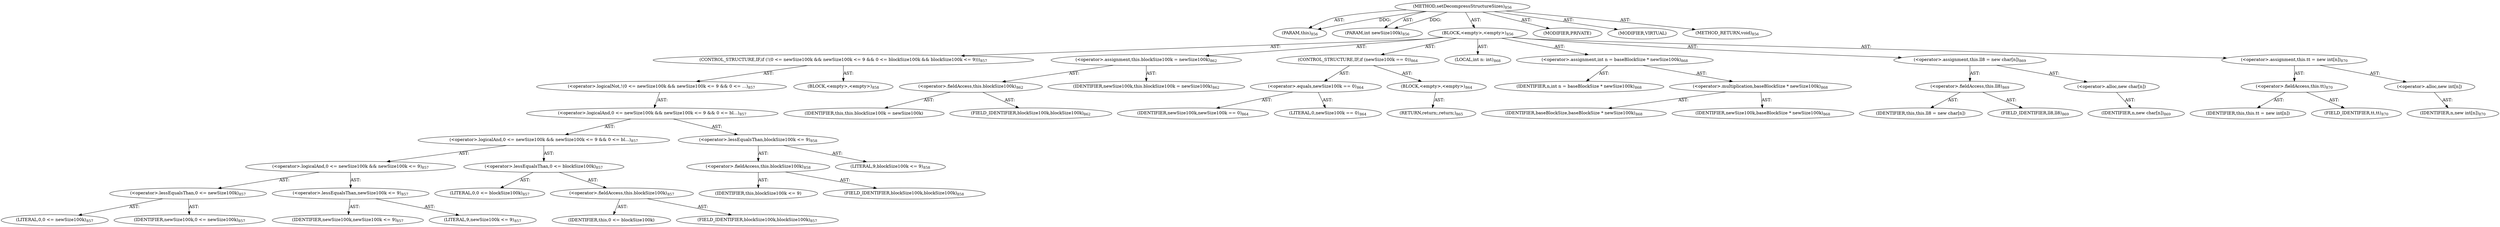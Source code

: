 digraph "setDecompressStructureSizes" {  
"111669149727" [label = <(METHOD,setDecompressStructureSizes)<SUB>856</SUB>> ]
"115964117027" [label = <(PARAM,this)<SUB>856</SUB>> ]
"115964117028" [label = <(PARAM,int newSize100k)<SUB>856</SUB>> ]
"25769803929" [label = <(BLOCK,&lt;empty&gt;,&lt;empty&gt;)<SUB>856</SUB>> ]
"47244640375" [label = <(CONTROL_STRUCTURE,IF,if (!(0 &lt;= newSize100k &amp;&amp; newSize100k &lt;= 9 &amp;&amp; 0 &lt;= blockSize100k &amp;&amp; blockSize100k &lt;= 9)))<SUB>857</SUB>> ]
"30064772081" [label = <(&lt;operator&gt;.logicalNot,!(0 &lt;= newSize100k &amp;&amp; newSize100k &lt;= 9 &amp;&amp; 0 &lt;= ...)<SUB>857</SUB>> ]
"30064772082" [label = <(&lt;operator&gt;.logicalAnd,0 &lt;= newSize100k &amp;&amp; newSize100k &lt;= 9 &amp;&amp; 0 &lt;= bl...)<SUB>857</SUB>> ]
"30064772083" [label = <(&lt;operator&gt;.logicalAnd,0 &lt;= newSize100k &amp;&amp; newSize100k &lt;= 9 &amp;&amp; 0 &lt;= bl...)<SUB>857</SUB>> ]
"30064772084" [label = <(&lt;operator&gt;.logicalAnd,0 &lt;= newSize100k &amp;&amp; newSize100k &lt;= 9)<SUB>857</SUB>> ]
"30064772085" [label = <(&lt;operator&gt;.lessEqualsThan,0 &lt;= newSize100k)<SUB>857</SUB>> ]
"90194313437" [label = <(LITERAL,0,0 &lt;= newSize100k)<SUB>857</SUB>> ]
"68719477496" [label = <(IDENTIFIER,newSize100k,0 &lt;= newSize100k)<SUB>857</SUB>> ]
"30064772086" [label = <(&lt;operator&gt;.lessEqualsThan,newSize100k &lt;= 9)<SUB>857</SUB>> ]
"68719477497" [label = <(IDENTIFIER,newSize100k,newSize100k &lt;= 9)<SUB>857</SUB>> ]
"90194313438" [label = <(LITERAL,9,newSize100k &lt;= 9)<SUB>857</SUB>> ]
"30064772087" [label = <(&lt;operator&gt;.lessEqualsThan,0 &lt;= blockSize100k)<SUB>857</SUB>> ]
"90194313439" [label = <(LITERAL,0,0 &lt;= blockSize100k)<SUB>857</SUB>> ]
"30064772088" [label = <(&lt;operator&gt;.fieldAccess,this.blockSize100k)<SUB>857</SUB>> ]
"68719477498" [label = <(IDENTIFIER,this,0 &lt;= blockSize100k)> ]
"55834575129" [label = <(FIELD_IDENTIFIER,blockSize100k,blockSize100k)<SUB>857</SUB>> ]
"30064772089" [label = <(&lt;operator&gt;.lessEqualsThan,blockSize100k &lt;= 9)<SUB>858</SUB>> ]
"30064772090" [label = <(&lt;operator&gt;.fieldAccess,this.blockSize100k)<SUB>858</SUB>> ]
"68719477499" [label = <(IDENTIFIER,this,blockSize100k &lt;= 9)> ]
"55834575130" [label = <(FIELD_IDENTIFIER,blockSize100k,blockSize100k)<SUB>858</SUB>> ]
"90194313440" [label = <(LITERAL,9,blockSize100k &lt;= 9)<SUB>858</SUB>> ]
"25769803930" [label = <(BLOCK,&lt;empty&gt;,&lt;empty&gt;)<SUB>858</SUB>> ]
"30064772091" [label = <(&lt;operator&gt;.assignment,this.blockSize100k = newSize100k)<SUB>862</SUB>> ]
"30064772092" [label = <(&lt;operator&gt;.fieldAccess,this.blockSize100k)<SUB>862</SUB>> ]
"68719477500" [label = <(IDENTIFIER,this,this.blockSize100k = newSize100k)> ]
"55834575131" [label = <(FIELD_IDENTIFIER,blockSize100k,blockSize100k)<SUB>862</SUB>> ]
"68719477501" [label = <(IDENTIFIER,newSize100k,this.blockSize100k = newSize100k)<SUB>862</SUB>> ]
"47244640376" [label = <(CONTROL_STRUCTURE,IF,if (newSize100k == 0))<SUB>864</SUB>> ]
"30064772093" [label = <(&lt;operator&gt;.equals,newSize100k == 0)<SUB>864</SUB>> ]
"68719477502" [label = <(IDENTIFIER,newSize100k,newSize100k == 0)<SUB>864</SUB>> ]
"90194313441" [label = <(LITERAL,0,newSize100k == 0)<SUB>864</SUB>> ]
"25769803931" [label = <(BLOCK,&lt;empty&gt;,&lt;empty&gt;)<SUB>864</SUB>> ]
"146028888074" [label = <(RETURN,return;,return;)<SUB>865</SUB>> ]
"94489280576" [label = <(LOCAL,int n: int)<SUB>868</SUB>> ]
"30064772094" [label = <(&lt;operator&gt;.assignment,int n = baseBlockSize * newSize100k)<SUB>868</SUB>> ]
"68719477503" [label = <(IDENTIFIER,n,int n = baseBlockSize * newSize100k)<SUB>868</SUB>> ]
"30064772095" [label = <(&lt;operator&gt;.multiplication,baseBlockSize * newSize100k)<SUB>868</SUB>> ]
"68719477504" [label = <(IDENTIFIER,baseBlockSize,baseBlockSize * newSize100k)<SUB>868</SUB>> ]
"68719477505" [label = <(IDENTIFIER,newSize100k,baseBlockSize * newSize100k)<SUB>868</SUB>> ]
"30064772096" [label = <(&lt;operator&gt;.assignment,this.ll8 = new char[n])<SUB>869</SUB>> ]
"30064772097" [label = <(&lt;operator&gt;.fieldAccess,this.ll8)<SUB>869</SUB>> ]
"68719477506" [label = <(IDENTIFIER,this,this.ll8 = new char[n])> ]
"55834575132" [label = <(FIELD_IDENTIFIER,ll8,ll8)<SUB>869</SUB>> ]
"30064772098" [label = <(&lt;operator&gt;.alloc,new char[n])> ]
"68719477507" [label = <(IDENTIFIER,n,new char[n])<SUB>869</SUB>> ]
"30064772099" [label = <(&lt;operator&gt;.assignment,this.tt = new int[n])<SUB>870</SUB>> ]
"30064772100" [label = <(&lt;operator&gt;.fieldAccess,this.tt)<SUB>870</SUB>> ]
"68719477508" [label = <(IDENTIFIER,this,this.tt = new int[n])> ]
"55834575133" [label = <(FIELD_IDENTIFIER,tt,tt)<SUB>870</SUB>> ]
"30064772101" [label = <(&lt;operator&gt;.alloc,new int[n])> ]
"68719477509" [label = <(IDENTIFIER,n,new int[n])<SUB>870</SUB>> ]
"133143986280" [label = <(MODIFIER,PRIVATE)> ]
"133143986281" [label = <(MODIFIER,VIRTUAL)> ]
"128849018911" [label = <(METHOD_RETURN,void)<SUB>856</SUB>> ]
  "111669149727" -> "115964117027"  [ label = "AST: "] 
  "111669149727" -> "115964117028"  [ label = "AST: "] 
  "111669149727" -> "25769803929"  [ label = "AST: "] 
  "111669149727" -> "133143986280"  [ label = "AST: "] 
  "111669149727" -> "133143986281"  [ label = "AST: "] 
  "111669149727" -> "128849018911"  [ label = "AST: "] 
  "25769803929" -> "47244640375"  [ label = "AST: "] 
  "25769803929" -> "30064772091"  [ label = "AST: "] 
  "25769803929" -> "47244640376"  [ label = "AST: "] 
  "25769803929" -> "94489280576"  [ label = "AST: "] 
  "25769803929" -> "30064772094"  [ label = "AST: "] 
  "25769803929" -> "30064772096"  [ label = "AST: "] 
  "25769803929" -> "30064772099"  [ label = "AST: "] 
  "47244640375" -> "30064772081"  [ label = "AST: "] 
  "47244640375" -> "25769803930"  [ label = "AST: "] 
  "30064772081" -> "30064772082"  [ label = "AST: "] 
  "30064772082" -> "30064772083"  [ label = "AST: "] 
  "30064772082" -> "30064772089"  [ label = "AST: "] 
  "30064772083" -> "30064772084"  [ label = "AST: "] 
  "30064772083" -> "30064772087"  [ label = "AST: "] 
  "30064772084" -> "30064772085"  [ label = "AST: "] 
  "30064772084" -> "30064772086"  [ label = "AST: "] 
  "30064772085" -> "90194313437"  [ label = "AST: "] 
  "30064772085" -> "68719477496"  [ label = "AST: "] 
  "30064772086" -> "68719477497"  [ label = "AST: "] 
  "30064772086" -> "90194313438"  [ label = "AST: "] 
  "30064772087" -> "90194313439"  [ label = "AST: "] 
  "30064772087" -> "30064772088"  [ label = "AST: "] 
  "30064772088" -> "68719477498"  [ label = "AST: "] 
  "30064772088" -> "55834575129"  [ label = "AST: "] 
  "30064772089" -> "30064772090"  [ label = "AST: "] 
  "30064772089" -> "90194313440"  [ label = "AST: "] 
  "30064772090" -> "68719477499"  [ label = "AST: "] 
  "30064772090" -> "55834575130"  [ label = "AST: "] 
  "30064772091" -> "30064772092"  [ label = "AST: "] 
  "30064772091" -> "68719477501"  [ label = "AST: "] 
  "30064772092" -> "68719477500"  [ label = "AST: "] 
  "30064772092" -> "55834575131"  [ label = "AST: "] 
  "47244640376" -> "30064772093"  [ label = "AST: "] 
  "47244640376" -> "25769803931"  [ label = "AST: "] 
  "30064772093" -> "68719477502"  [ label = "AST: "] 
  "30064772093" -> "90194313441"  [ label = "AST: "] 
  "25769803931" -> "146028888074"  [ label = "AST: "] 
  "30064772094" -> "68719477503"  [ label = "AST: "] 
  "30064772094" -> "30064772095"  [ label = "AST: "] 
  "30064772095" -> "68719477504"  [ label = "AST: "] 
  "30064772095" -> "68719477505"  [ label = "AST: "] 
  "30064772096" -> "30064772097"  [ label = "AST: "] 
  "30064772096" -> "30064772098"  [ label = "AST: "] 
  "30064772097" -> "68719477506"  [ label = "AST: "] 
  "30064772097" -> "55834575132"  [ label = "AST: "] 
  "30064772098" -> "68719477507"  [ label = "AST: "] 
  "30064772099" -> "30064772100"  [ label = "AST: "] 
  "30064772099" -> "30064772101"  [ label = "AST: "] 
  "30064772100" -> "68719477508"  [ label = "AST: "] 
  "30064772100" -> "55834575133"  [ label = "AST: "] 
  "30064772101" -> "68719477509"  [ label = "AST: "] 
  "111669149727" -> "115964117027"  [ label = "DDG: "] 
  "111669149727" -> "115964117028"  [ label = "DDG: "] 
}
